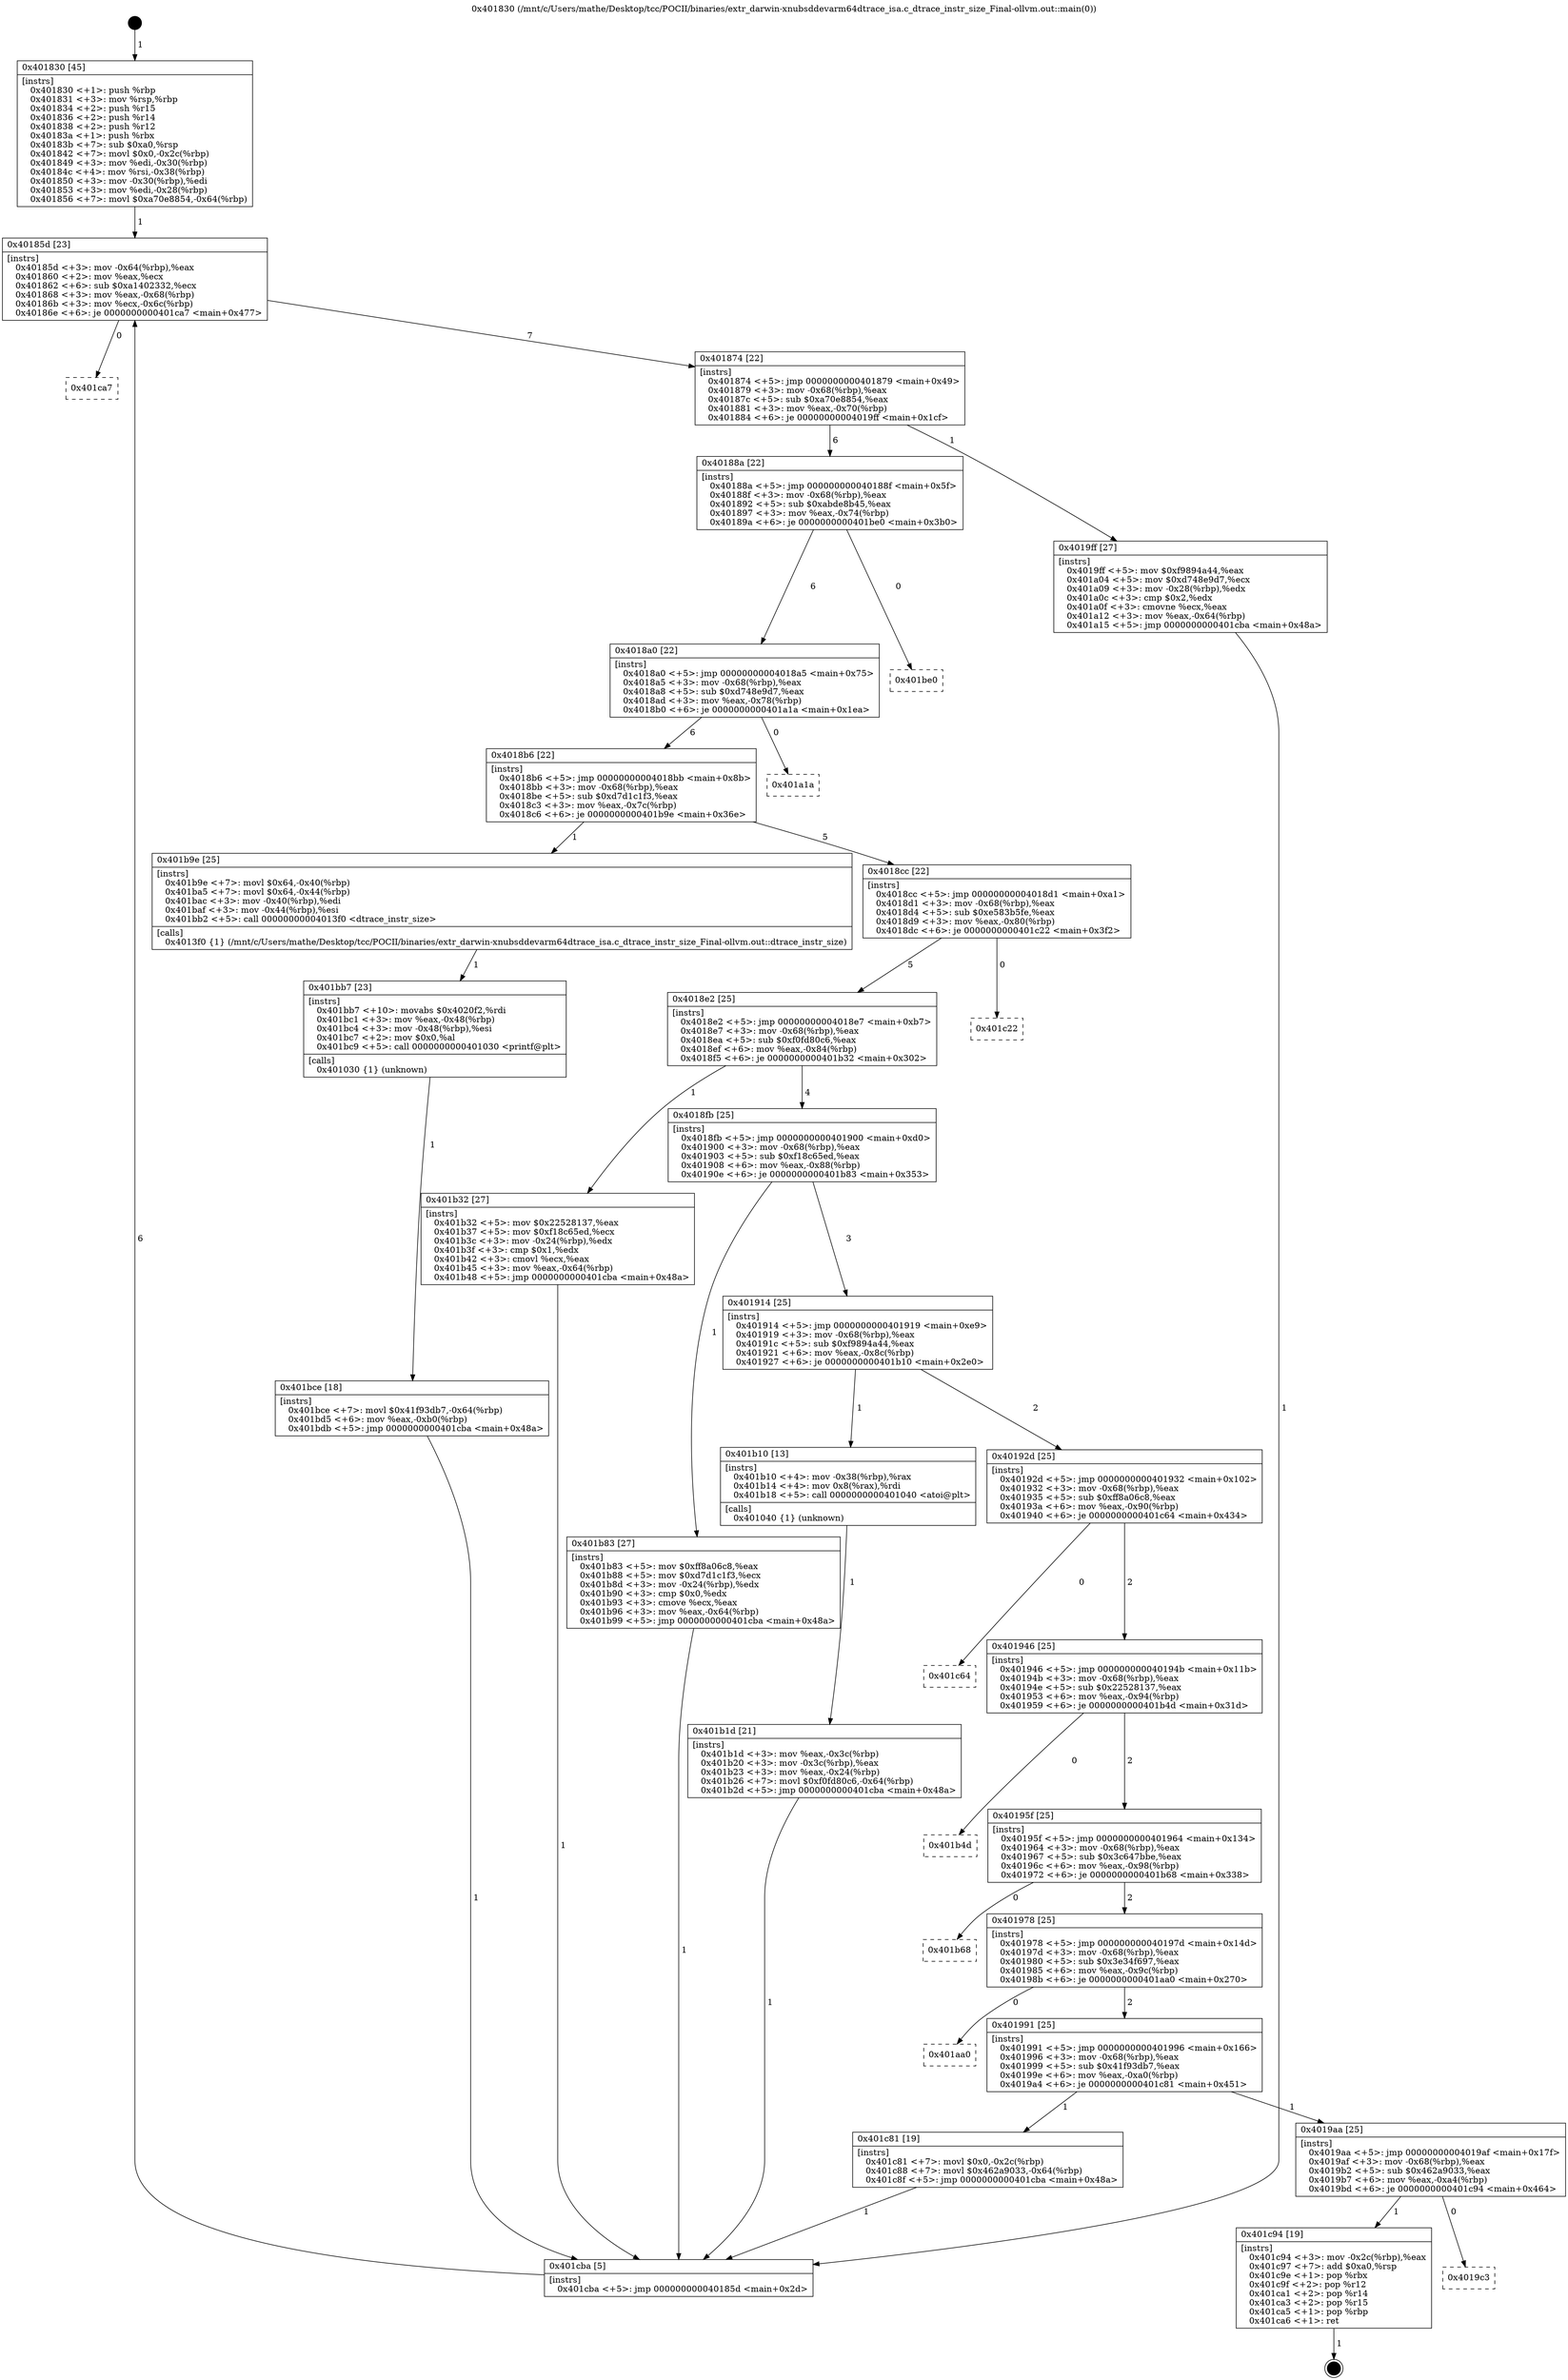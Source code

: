 digraph "0x401830" {
  label = "0x401830 (/mnt/c/Users/mathe/Desktop/tcc/POCII/binaries/extr_darwin-xnubsddevarm64dtrace_isa.c_dtrace_instr_size_Final-ollvm.out::main(0))"
  labelloc = "t"
  node[shape=record]

  Entry [label="",width=0.3,height=0.3,shape=circle,fillcolor=black,style=filled]
  "0x40185d" [label="{
     0x40185d [23]\l
     | [instrs]\l
     &nbsp;&nbsp;0x40185d \<+3\>: mov -0x64(%rbp),%eax\l
     &nbsp;&nbsp;0x401860 \<+2\>: mov %eax,%ecx\l
     &nbsp;&nbsp;0x401862 \<+6\>: sub $0xa1402332,%ecx\l
     &nbsp;&nbsp;0x401868 \<+3\>: mov %eax,-0x68(%rbp)\l
     &nbsp;&nbsp;0x40186b \<+3\>: mov %ecx,-0x6c(%rbp)\l
     &nbsp;&nbsp;0x40186e \<+6\>: je 0000000000401ca7 \<main+0x477\>\l
  }"]
  "0x401ca7" [label="{
     0x401ca7\l
  }", style=dashed]
  "0x401874" [label="{
     0x401874 [22]\l
     | [instrs]\l
     &nbsp;&nbsp;0x401874 \<+5\>: jmp 0000000000401879 \<main+0x49\>\l
     &nbsp;&nbsp;0x401879 \<+3\>: mov -0x68(%rbp),%eax\l
     &nbsp;&nbsp;0x40187c \<+5\>: sub $0xa70e8854,%eax\l
     &nbsp;&nbsp;0x401881 \<+3\>: mov %eax,-0x70(%rbp)\l
     &nbsp;&nbsp;0x401884 \<+6\>: je 00000000004019ff \<main+0x1cf\>\l
  }"]
  Exit [label="",width=0.3,height=0.3,shape=circle,fillcolor=black,style=filled,peripheries=2]
  "0x4019ff" [label="{
     0x4019ff [27]\l
     | [instrs]\l
     &nbsp;&nbsp;0x4019ff \<+5\>: mov $0xf9894a44,%eax\l
     &nbsp;&nbsp;0x401a04 \<+5\>: mov $0xd748e9d7,%ecx\l
     &nbsp;&nbsp;0x401a09 \<+3\>: mov -0x28(%rbp),%edx\l
     &nbsp;&nbsp;0x401a0c \<+3\>: cmp $0x2,%edx\l
     &nbsp;&nbsp;0x401a0f \<+3\>: cmovne %ecx,%eax\l
     &nbsp;&nbsp;0x401a12 \<+3\>: mov %eax,-0x64(%rbp)\l
     &nbsp;&nbsp;0x401a15 \<+5\>: jmp 0000000000401cba \<main+0x48a\>\l
  }"]
  "0x40188a" [label="{
     0x40188a [22]\l
     | [instrs]\l
     &nbsp;&nbsp;0x40188a \<+5\>: jmp 000000000040188f \<main+0x5f\>\l
     &nbsp;&nbsp;0x40188f \<+3\>: mov -0x68(%rbp),%eax\l
     &nbsp;&nbsp;0x401892 \<+5\>: sub $0xabde8b45,%eax\l
     &nbsp;&nbsp;0x401897 \<+3\>: mov %eax,-0x74(%rbp)\l
     &nbsp;&nbsp;0x40189a \<+6\>: je 0000000000401be0 \<main+0x3b0\>\l
  }"]
  "0x401cba" [label="{
     0x401cba [5]\l
     | [instrs]\l
     &nbsp;&nbsp;0x401cba \<+5\>: jmp 000000000040185d \<main+0x2d\>\l
  }"]
  "0x401830" [label="{
     0x401830 [45]\l
     | [instrs]\l
     &nbsp;&nbsp;0x401830 \<+1\>: push %rbp\l
     &nbsp;&nbsp;0x401831 \<+3\>: mov %rsp,%rbp\l
     &nbsp;&nbsp;0x401834 \<+2\>: push %r15\l
     &nbsp;&nbsp;0x401836 \<+2\>: push %r14\l
     &nbsp;&nbsp;0x401838 \<+2\>: push %r12\l
     &nbsp;&nbsp;0x40183a \<+1\>: push %rbx\l
     &nbsp;&nbsp;0x40183b \<+7\>: sub $0xa0,%rsp\l
     &nbsp;&nbsp;0x401842 \<+7\>: movl $0x0,-0x2c(%rbp)\l
     &nbsp;&nbsp;0x401849 \<+3\>: mov %edi,-0x30(%rbp)\l
     &nbsp;&nbsp;0x40184c \<+4\>: mov %rsi,-0x38(%rbp)\l
     &nbsp;&nbsp;0x401850 \<+3\>: mov -0x30(%rbp),%edi\l
     &nbsp;&nbsp;0x401853 \<+3\>: mov %edi,-0x28(%rbp)\l
     &nbsp;&nbsp;0x401856 \<+7\>: movl $0xa70e8854,-0x64(%rbp)\l
  }"]
  "0x4019c3" [label="{
     0x4019c3\l
  }", style=dashed]
  "0x401be0" [label="{
     0x401be0\l
  }", style=dashed]
  "0x4018a0" [label="{
     0x4018a0 [22]\l
     | [instrs]\l
     &nbsp;&nbsp;0x4018a0 \<+5\>: jmp 00000000004018a5 \<main+0x75\>\l
     &nbsp;&nbsp;0x4018a5 \<+3\>: mov -0x68(%rbp),%eax\l
     &nbsp;&nbsp;0x4018a8 \<+5\>: sub $0xd748e9d7,%eax\l
     &nbsp;&nbsp;0x4018ad \<+3\>: mov %eax,-0x78(%rbp)\l
     &nbsp;&nbsp;0x4018b0 \<+6\>: je 0000000000401a1a \<main+0x1ea\>\l
  }"]
  "0x401c94" [label="{
     0x401c94 [19]\l
     | [instrs]\l
     &nbsp;&nbsp;0x401c94 \<+3\>: mov -0x2c(%rbp),%eax\l
     &nbsp;&nbsp;0x401c97 \<+7\>: add $0xa0,%rsp\l
     &nbsp;&nbsp;0x401c9e \<+1\>: pop %rbx\l
     &nbsp;&nbsp;0x401c9f \<+2\>: pop %r12\l
     &nbsp;&nbsp;0x401ca1 \<+2\>: pop %r14\l
     &nbsp;&nbsp;0x401ca3 \<+2\>: pop %r15\l
     &nbsp;&nbsp;0x401ca5 \<+1\>: pop %rbp\l
     &nbsp;&nbsp;0x401ca6 \<+1\>: ret\l
  }"]
  "0x401a1a" [label="{
     0x401a1a\l
  }", style=dashed]
  "0x4018b6" [label="{
     0x4018b6 [22]\l
     | [instrs]\l
     &nbsp;&nbsp;0x4018b6 \<+5\>: jmp 00000000004018bb \<main+0x8b\>\l
     &nbsp;&nbsp;0x4018bb \<+3\>: mov -0x68(%rbp),%eax\l
     &nbsp;&nbsp;0x4018be \<+5\>: sub $0xd7d1c1f3,%eax\l
     &nbsp;&nbsp;0x4018c3 \<+3\>: mov %eax,-0x7c(%rbp)\l
     &nbsp;&nbsp;0x4018c6 \<+6\>: je 0000000000401b9e \<main+0x36e\>\l
  }"]
  "0x4019aa" [label="{
     0x4019aa [25]\l
     | [instrs]\l
     &nbsp;&nbsp;0x4019aa \<+5\>: jmp 00000000004019af \<main+0x17f\>\l
     &nbsp;&nbsp;0x4019af \<+3\>: mov -0x68(%rbp),%eax\l
     &nbsp;&nbsp;0x4019b2 \<+5\>: sub $0x462a9033,%eax\l
     &nbsp;&nbsp;0x4019b7 \<+6\>: mov %eax,-0xa4(%rbp)\l
     &nbsp;&nbsp;0x4019bd \<+6\>: je 0000000000401c94 \<main+0x464\>\l
  }"]
  "0x401b9e" [label="{
     0x401b9e [25]\l
     | [instrs]\l
     &nbsp;&nbsp;0x401b9e \<+7\>: movl $0x64,-0x40(%rbp)\l
     &nbsp;&nbsp;0x401ba5 \<+7\>: movl $0x64,-0x44(%rbp)\l
     &nbsp;&nbsp;0x401bac \<+3\>: mov -0x40(%rbp),%edi\l
     &nbsp;&nbsp;0x401baf \<+3\>: mov -0x44(%rbp),%esi\l
     &nbsp;&nbsp;0x401bb2 \<+5\>: call 00000000004013f0 \<dtrace_instr_size\>\l
     | [calls]\l
     &nbsp;&nbsp;0x4013f0 \{1\} (/mnt/c/Users/mathe/Desktop/tcc/POCII/binaries/extr_darwin-xnubsddevarm64dtrace_isa.c_dtrace_instr_size_Final-ollvm.out::dtrace_instr_size)\l
  }"]
  "0x4018cc" [label="{
     0x4018cc [22]\l
     | [instrs]\l
     &nbsp;&nbsp;0x4018cc \<+5\>: jmp 00000000004018d1 \<main+0xa1\>\l
     &nbsp;&nbsp;0x4018d1 \<+3\>: mov -0x68(%rbp),%eax\l
     &nbsp;&nbsp;0x4018d4 \<+5\>: sub $0xe583b5fe,%eax\l
     &nbsp;&nbsp;0x4018d9 \<+3\>: mov %eax,-0x80(%rbp)\l
     &nbsp;&nbsp;0x4018dc \<+6\>: je 0000000000401c22 \<main+0x3f2\>\l
  }"]
  "0x401c81" [label="{
     0x401c81 [19]\l
     | [instrs]\l
     &nbsp;&nbsp;0x401c81 \<+7\>: movl $0x0,-0x2c(%rbp)\l
     &nbsp;&nbsp;0x401c88 \<+7\>: movl $0x462a9033,-0x64(%rbp)\l
     &nbsp;&nbsp;0x401c8f \<+5\>: jmp 0000000000401cba \<main+0x48a\>\l
  }"]
  "0x401c22" [label="{
     0x401c22\l
  }", style=dashed]
  "0x4018e2" [label="{
     0x4018e2 [25]\l
     | [instrs]\l
     &nbsp;&nbsp;0x4018e2 \<+5\>: jmp 00000000004018e7 \<main+0xb7\>\l
     &nbsp;&nbsp;0x4018e7 \<+3\>: mov -0x68(%rbp),%eax\l
     &nbsp;&nbsp;0x4018ea \<+5\>: sub $0xf0fd80c6,%eax\l
     &nbsp;&nbsp;0x4018ef \<+6\>: mov %eax,-0x84(%rbp)\l
     &nbsp;&nbsp;0x4018f5 \<+6\>: je 0000000000401b32 \<main+0x302\>\l
  }"]
  "0x401991" [label="{
     0x401991 [25]\l
     | [instrs]\l
     &nbsp;&nbsp;0x401991 \<+5\>: jmp 0000000000401996 \<main+0x166\>\l
     &nbsp;&nbsp;0x401996 \<+3\>: mov -0x68(%rbp),%eax\l
     &nbsp;&nbsp;0x401999 \<+5\>: sub $0x41f93db7,%eax\l
     &nbsp;&nbsp;0x40199e \<+6\>: mov %eax,-0xa0(%rbp)\l
     &nbsp;&nbsp;0x4019a4 \<+6\>: je 0000000000401c81 \<main+0x451\>\l
  }"]
  "0x401b32" [label="{
     0x401b32 [27]\l
     | [instrs]\l
     &nbsp;&nbsp;0x401b32 \<+5\>: mov $0x22528137,%eax\l
     &nbsp;&nbsp;0x401b37 \<+5\>: mov $0xf18c65ed,%ecx\l
     &nbsp;&nbsp;0x401b3c \<+3\>: mov -0x24(%rbp),%edx\l
     &nbsp;&nbsp;0x401b3f \<+3\>: cmp $0x1,%edx\l
     &nbsp;&nbsp;0x401b42 \<+3\>: cmovl %ecx,%eax\l
     &nbsp;&nbsp;0x401b45 \<+3\>: mov %eax,-0x64(%rbp)\l
     &nbsp;&nbsp;0x401b48 \<+5\>: jmp 0000000000401cba \<main+0x48a\>\l
  }"]
  "0x4018fb" [label="{
     0x4018fb [25]\l
     | [instrs]\l
     &nbsp;&nbsp;0x4018fb \<+5\>: jmp 0000000000401900 \<main+0xd0\>\l
     &nbsp;&nbsp;0x401900 \<+3\>: mov -0x68(%rbp),%eax\l
     &nbsp;&nbsp;0x401903 \<+5\>: sub $0xf18c65ed,%eax\l
     &nbsp;&nbsp;0x401908 \<+6\>: mov %eax,-0x88(%rbp)\l
     &nbsp;&nbsp;0x40190e \<+6\>: je 0000000000401b83 \<main+0x353\>\l
  }"]
  "0x401aa0" [label="{
     0x401aa0\l
  }", style=dashed]
  "0x401b83" [label="{
     0x401b83 [27]\l
     | [instrs]\l
     &nbsp;&nbsp;0x401b83 \<+5\>: mov $0xff8a06c8,%eax\l
     &nbsp;&nbsp;0x401b88 \<+5\>: mov $0xd7d1c1f3,%ecx\l
     &nbsp;&nbsp;0x401b8d \<+3\>: mov -0x24(%rbp),%edx\l
     &nbsp;&nbsp;0x401b90 \<+3\>: cmp $0x0,%edx\l
     &nbsp;&nbsp;0x401b93 \<+3\>: cmove %ecx,%eax\l
     &nbsp;&nbsp;0x401b96 \<+3\>: mov %eax,-0x64(%rbp)\l
     &nbsp;&nbsp;0x401b99 \<+5\>: jmp 0000000000401cba \<main+0x48a\>\l
  }"]
  "0x401914" [label="{
     0x401914 [25]\l
     | [instrs]\l
     &nbsp;&nbsp;0x401914 \<+5\>: jmp 0000000000401919 \<main+0xe9\>\l
     &nbsp;&nbsp;0x401919 \<+3\>: mov -0x68(%rbp),%eax\l
     &nbsp;&nbsp;0x40191c \<+5\>: sub $0xf9894a44,%eax\l
     &nbsp;&nbsp;0x401921 \<+6\>: mov %eax,-0x8c(%rbp)\l
     &nbsp;&nbsp;0x401927 \<+6\>: je 0000000000401b10 \<main+0x2e0\>\l
  }"]
  "0x401978" [label="{
     0x401978 [25]\l
     | [instrs]\l
     &nbsp;&nbsp;0x401978 \<+5\>: jmp 000000000040197d \<main+0x14d\>\l
     &nbsp;&nbsp;0x40197d \<+3\>: mov -0x68(%rbp),%eax\l
     &nbsp;&nbsp;0x401980 \<+5\>: sub $0x3e34f697,%eax\l
     &nbsp;&nbsp;0x401985 \<+6\>: mov %eax,-0x9c(%rbp)\l
     &nbsp;&nbsp;0x40198b \<+6\>: je 0000000000401aa0 \<main+0x270\>\l
  }"]
  "0x401b10" [label="{
     0x401b10 [13]\l
     | [instrs]\l
     &nbsp;&nbsp;0x401b10 \<+4\>: mov -0x38(%rbp),%rax\l
     &nbsp;&nbsp;0x401b14 \<+4\>: mov 0x8(%rax),%rdi\l
     &nbsp;&nbsp;0x401b18 \<+5\>: call 0000000000401040 \<atoi@plt\>\l
     | [calls]\l
     &nbsp;&nbsp;0x401040 \{1\} (unknown)\l
  }"]
  "0x40192d" [label="{
     0x40192d [25]\l
     | [instrs]\l
     &nbsp;&nbsp;0x40192d \<+5\>: jmp 0000000000401932 \<main+0x102\>\l
     &nbsp;&nbsp;0x401932 \<+3\>: mov -0x68(%rbp),%eax\l
     &nbsp;&nbsp;0x401935 \<+5\>: sub $0xff8a06c8,%eax\l
     &nbsp;&nbsp;0x40193a \<+6\>: mov %eax,-0x90(%rbp)\l
     &nbsp;&nbsp;0x401940 \<+6\>: je 0000000000401c64 \<main+0x434\>\l
  }"]
  "0x401b1d" [label="{
     0x401b1d [21]\l
     | [instrs]\l
     &nbsp;&nbsp;0x401b1d \<+3\>: mov %eax,-0x3c(%rbp)\l
     &nbsp;&nbsp;0x401b20 \<+3\>: mov -0x3c(%rbp),%eax\l
     &nbsp;&nbsp;0x401b23 \<+3\>: mov %eax,-0x24(%rbp)\l
     &nbsp;&nbsp;0x401b26 \<+7\>: movl $0xf0fd80c6,-0x64(%rbp)\l
     &nbsp;&nbsp;0x401b2d \<+5\>: jmp 0000000000401cba \<main+0x48a\>\l
  }"]
  "0x401bb7" [label="{
     0x401bb7 [23]\l
     | [instrs]\l
     &nbsp;&nbsp;0x401bb7 \<+10\>: movabs $0x4020f2,%rdi\l
     &nbsp;&nbsp;0x401bc1 \<+3\>: mov %eax,-0x48(%rbp)\l
     &nbsp;&nbsp;0x401bc4 \<+3\>: mov -0x48(%rbp),%esi\l
     &nbsp;&nbsp;0x401bc7 \<+2\>: mov $0x0,%al\l
     &nbsp;&nbsp;0x401bc9 \<+5\>: call 0000000000401030 \<printf@plt\>\l
     | [calls]\l
     &nbsp;&nbsp;0x401030 \{1\} (unknown)\l
  }"]
  "0x401bce" [label="{
     0x401bce [18]\l
     | [instrs]\l
     &nbsp;&nbsp;0x401bce \<+7\>: movl $0x41f93db7,-0x64(%rbp)\l
     &nbsp;&nbsp;0x401bd5 \<+6\>: mov %eax,-0xb0(%rbp)\l
     &nbsp;&nbsp;0x401bdb \<+5\>: jmp 0000000000401cba \<main+0x48a\>\l
  }"]
  "0x401b68" [label="{
     0x401b68\l
  }", style=dashed]
  "0x401c64" [label="{
     0x401c64\l
  }", style=dashed]
  "0x401946" [label="{
     0x401946 [25]\l
     | [instrs]\l
     &nbsp;&nbsp;0x401946 \<+5\>: jmp 000000000040194b \<main+0x11b\>\l
     &nbsp;&nbsp;0x40194b \<+3\>: mov -0x68(%rbp),%eax\l
     &nbsp;&nbsp;0x40194e \<+5\>: sub $0x22528137,%eax\l
     &nbsp;&nbsp;0x401953 \<+6\>: mov %eax,-0x94(%rbp)\l
     &nbsp;&nbsp;0x401959 \<+6\>: je 0000000000401b4d \<main+0x31d\>\l
  }"]
  "0x40195f" [label="{
     0x40195f [25]\l
     | [instrs]\l
     &nbsp;&nbsp;0x40195f \<+5\>: jmp 0000000000401964 \<main+0x134\>\l
     &nbsp;&nbsp;0x401964 \<+3\>: mov -0x68(%rbp),%eax\l
     &nbsp;&nbsp;0x401967 \<+5\>: sub $0x3c647bbe,%eax\l
     &nbsp;&nbsp;0x40196c \<+6\>: mov %eax,-0x98(%rbp)\l
     &nbsp;&nbsp;0x401972 \<+6\>: je 0000000000401b68 \<main+0x338\>\l
  }"]
  "0x401b4d" [label="{
     0x401b4d\l
  }", style=dashed]
  Entry -> "0x401830" [label=" 1"]
  "0x40185d" -> "0x401ca7" [label=" 0"]
  "0x40185d" -> "0x401874" [label=" 7"]
  "0x401c94" -> Exit [label=" 1"]
  "0x401874" -> "0x4019ff" [label=" 1"]
  "0x401874" -> "0x40188a" [label=" 6"]
  "0x4019ff" -> "0x401cba" [label=" 1"]
  "0x401830" -> "0x40185d" [label=" 1"]
  "0x401cba" -> "0x40185d" [label=" 6"]
  "0x4019aa" -> "0x4019c3" [label=" 0"]
  "0x40188a" -> "0x401be0" [label=" 0"]
  "0x40188a" -> "0x4018a0" [label=" 6"]
  "0x4019aa" -> "0x401c94" [label=" 1"]
  "0x4018a0" -> "0x401a1a" [label=" 0"]
  "0x4018a0" -> "0x4018b6" [label=" 6"]
  "0x401c81" -> "0x401cba" [label=" 1"]
  "0x4018b6" -> "0x401b9e" [label=" 1"]
  "0x4018b6" -> "0x4018cc" [label=" 5"]
  "0x401991" -> "0x4019aa" [label=" 1"]
  "0x4018cc" -> "0x401c22" [label=" 0"]
  "0x4018cc" -> "0x4018e2" [label=" 5"]
  "0x401991" -> "0x401c81" [label=" 1"]
  "0x4018e2" -> "0x401b32" [label=" 1"]
  "0x4018e2" -> "0x4018fb" [label=" 4"]
  "0x401978" -> "0x401991" [label=" 2"]
  "0x4018fb" -> "0x401b83" [label=" 1"]
  "0x4018fb" -> "0x401914" [label=" 3"]
  "0x401978" -> "0x401aa0" [label=" 0"]
  "0x401914" -> "0x401b10" [label=" 1"]
  "0x401914" -> "0x40192d" [label=" 2"]
  "0x401b10" -> "0x401b1d" [label=" 1"]
  "0x401b1d" -> "0x401cba" [label=" 1"]
  "0x401b32" -> "0x401cba" [label=" 1"]
  "0x401b83" -> "0x401cba" [label=" 1"]
  "0x401b9e" -> "0x401bb7" [label=" 1"]
  "0x401bb7" -> "0x401bce" [label=" 1"]
  "0x401bce" -> "0x401cba" [label=" 1"]
  "0x40195f" -> "0x401978" [label=" 2"]
  "0x40192d" -> "0x401c64" [label=" 0"]
  "0x40192d" -> "0x401946" [label=" 2"]
  "0x40195f" -> "0x401b68" [label=" 0"]
  "0x401946" -> "0x401b4d" [label=" 0"]
  "0x401946" -> "0x40195f" [label=" 2"]
}
